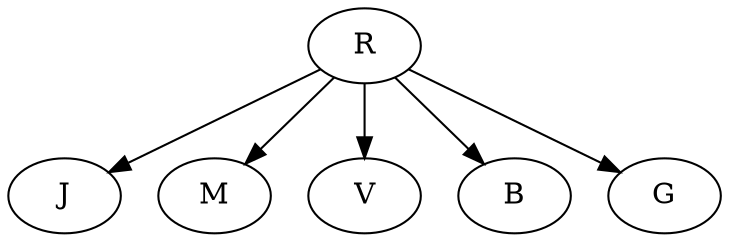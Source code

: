 digraph {
n0 [label=R]
n1 [label=J]
n0 -> n1
n2 [label=M]
n0 -> n2
n3 [label=V]
n0 -> n3
n4 [label=B]
n0 -> n4
n5 [label=G]
n0 -> n5
}


